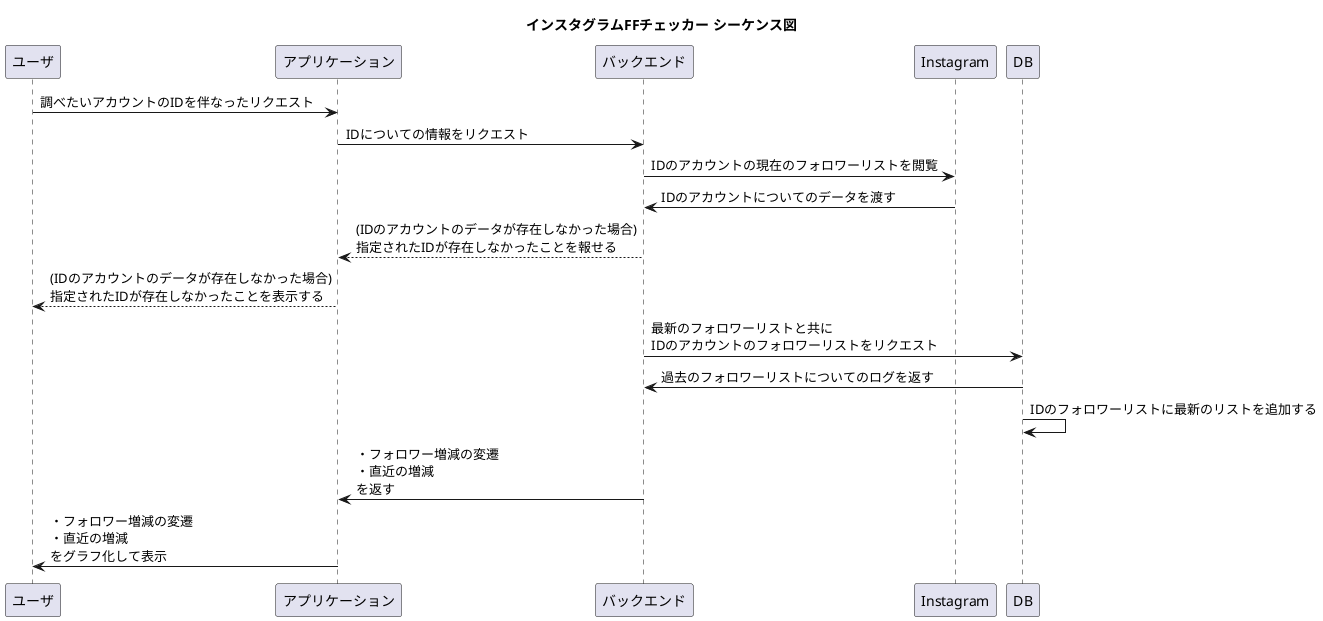 @startuml
title インスタグラムFFチェッカー シーケンス図
ユーザ -> アプリケーション: 調べたいアカウントのIDを伴なったリクエスト
アプリケーション -> バックエンド: IDについての情報をリクエスト
バックエンド -> Instagram: IDのアカウントの現在のフォロワーリストを閲覧
Instagram -> バックエンド: IDのアカウントについてのデータを渡す
バックエンド --> アプリケーション: (IDのアカウントのデータが存在しなかった場合)\n指定されたIDが存在しなかったことを報せる
アプリケーション --> ユーザ:(IDのアカウントのデータが存在しなかった場合)\n指定されたIDが存在しなかったことを表示する
バックエンド -> DB: 最新のフォロワーリストと共に\nIDのアカウントのフォロワーリストをリクエスト
DB -> バックエンド: 過去のフォロワーリストについてのログを返す
DB -> DB: IDのフォロワーリストに最新のリストを追加する
バックエンド -> アプリケーション: ・フォロワー増減の変遷\n・直近の増減\nを返す
アプリケーション -> ユーザ: ・フォロワー増減の変遷\n・直近の増減\nをグラフ化して表示
@enduml